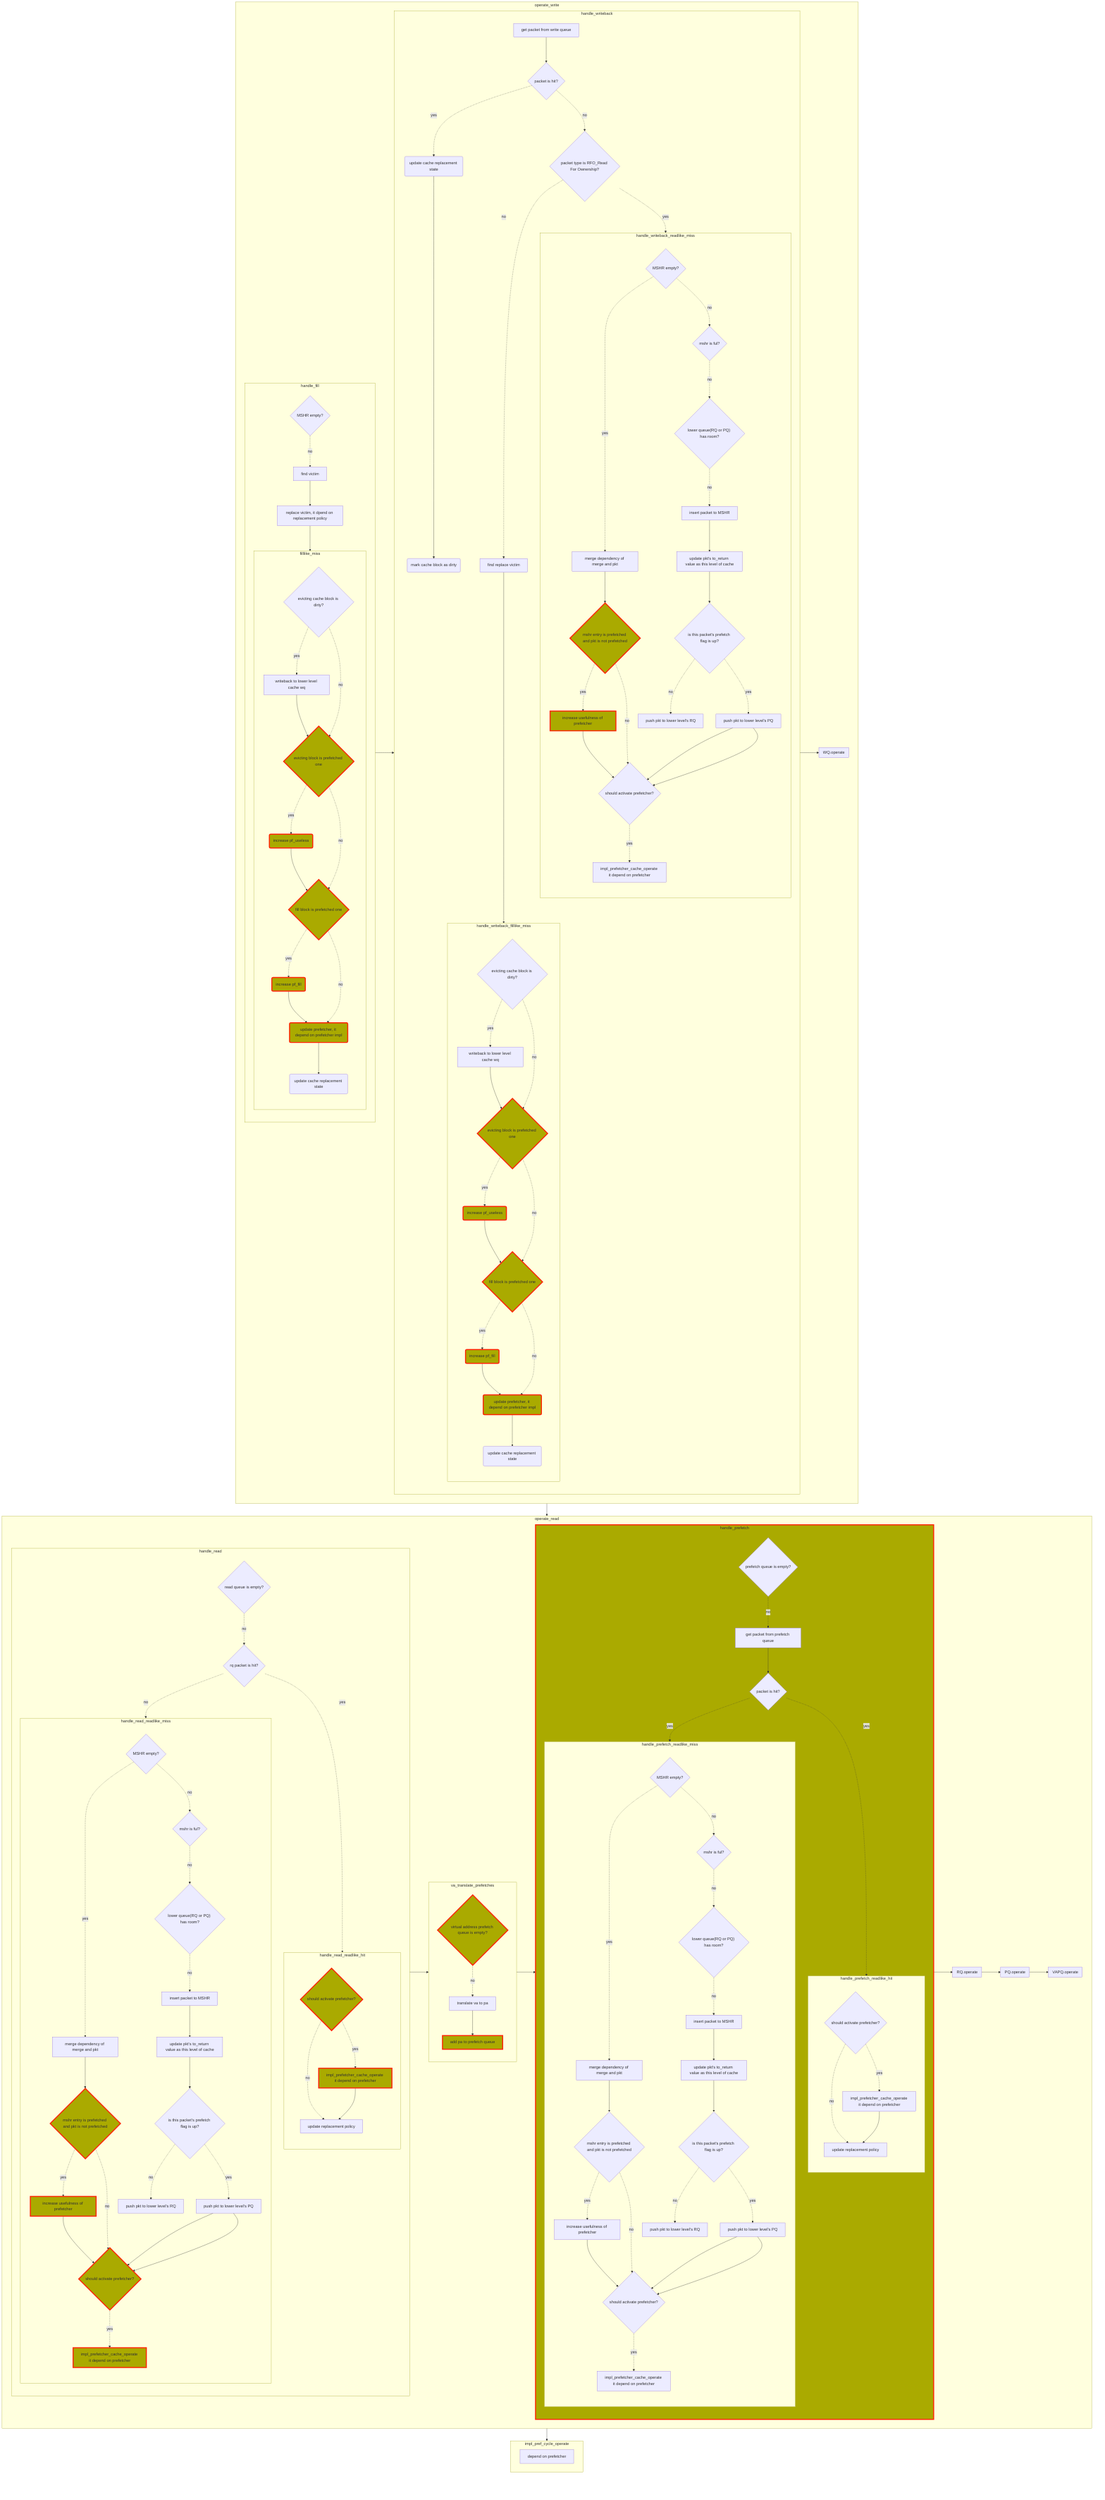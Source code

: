 graph TD
    classDef highlight fill:#ffcc00,stroke:#ff9900,stroke-width:2px;
    classDef prefetcher fill:#aaaa00,stroke:#ff2200,stroke-width:4px;
    
        subgraph operate_write
            subgraph handle_fill
                check_fill_mshr{MSHR empty?} -.->
                |no|handle_fill_find_victim[find victim] -->
                replace[replace victim, it dpend on replacement policy]
                subgraph filllike_miss
                    checK_dirty{evicting cache block is dirty?}  -.->
                    |yes|push_to_lower[writeback to lower level cache wq] -->
                    check_prefetched_block1{evicting block is prefetched one} -.->
                    |yes|increase_pf_useless(increase pf_useless)
                    check_prefetched_block2{fill block is prefetched one} -.->
                    |yes|increase_pf_fill(increase pf_fill) -->
                    update_prefetcher(update prefetcher, it depend on prefetcher impl) -->
                    filllike_miss_update_replacement(update cache replacement state)

                    checK_dirty -.-> |no|check_prefetched_block1
                    increase_pf_useless -->check_prefetched_block2
                    check_prefetched_block1 -.->|no|check_prefetched_block2
                    check_prefetched_block2 -.->|no|update_prefetcher
                end
                replace --> filllike_miss
            end
            subgraph handle_writeback
                get_pkt_from_wq[get packet from write queue] -->
                check_hit{packet is hit?} -.->
                |yes|handle_writeback_update_replacement(update cache replacement state) -->
                mark_dirty(mark cache block as dirty)

                check_pkt_type{packet type is RFO_Read For Ownership?}
                subgraph handle_writeback_readlike_miss
                    check_readlike_mshr{MSHR empty?} -.->
                    |yes|readlke_merge[merge dependency of merge and pkt]
                    check_prefetch_useful{mshr entry is prefetched and pkt is not prefetched} -.->
                    |yes|increase_pf_useful[increase usefulness of prefetcher]
                    check_mshr_full{mshr is ful?} -.->
                    |no|check_room_lower_queue{"lower queue(RQ or PQ) has room?"}-.->
                    |no|insert_pkt_to_mshr[insert packet to MSHR]
                    update_pkt_return[update pkt's to_return value as this level of cache]
                    check_read_or_pf{is this packet's prefetch flag is up?} -.->
                    |yes|push_to_lower_pq[push pkt to lower level's PQ]
                    push_to_lower_rq[push pkt to lower level's RQ]

                    handle_writeback_check_activate_prefetcher{should activate prefetcher?}-.->
                    |yes|handle_writeback_impl_pref_cache_operate[impl_prefetcher_cache_operate it depend on prefetcher]

                    check_readlike_mshr -.->|no|check_mshr_full
                    readlke_merge --> check_prefetch_useful
                    check_read_or_pf -.->|no|push_to_lower_rq
                    insert_pkt_to_mshr --> update_pkt_return
                    update_pkt_return --> check_read_or_pf
                    increase_pf_useful --> handle_writeback_check_activate_prefetcher
                    check_prefetch_useful -.->|no|handle_writeback_check_activate_prefetcher
                    push_to_lower_pq -->handle_writeback_check_activate_prefetcher
                    push_to_lower_pq -->handle_writeback_check_activate_prefetcher
                end
                handle_writeback_find_victim[find replace victim]
                subgraph handle_writeback_filllike_miss
                    handle_writeback_checK_dirty{evicting cache block is dirty?}  -.->
                    |yes|handle_writeback_push_to_lower[writeback to lower level cache wq] -->
                    handle_writeback_check_prefetched_block1{evicting block is prefetched one} -.->
                    |yes|handle_writeback_increase_pf_useless(increase pf_useless)
                    handle_writeback_check_prefetched_block2{fill block is prefetched one} -.->
                    |yes|handle_writeback_increase_pf_fill(increase pf_fill) -->
                    handle_writeback_update_prefetcher(update prefetcher, it depend on prefetcher impl) -->
                    handle_writeback_filllike_miss_update_replacement(update cache replacement state)

                    handle_writeback_checK_dirty -.-> |no|handle_writeback_check_prefetched_block1
                    handle_writeback_increase_pf_useless -->handle_writeback_check_prefetched_block2
                    handle_writeback_check_prefetched_block1 -.->|no|handle_writeback_check_prefetched_block2
                    handle_writeback_check_prefetched_block2 -.->|no|handle_writeback_update_prefetcher
                end

                check_hit -.->|no|check_pkt_type
                check_pkt_type -.->|no|handle_writeback_find_victim
                check_pkt_type -.->|yes|handle_writeback_readlike_miss
                handle_writeback_find_victim -->handle_writeback_filllike_miss

            end
            subgraph WQ.operate
            end

            handle_fill --> 
            handle_writeback -->
            WQ.operate
        end
        subgraph operate_read
            subgraph handle_read
                check_rq_empty{read queue is empty?} -.->
                |no|handle_read_check_hit{rq packet is hit?}
                subgraph handle_read_readlike_hit
                    handle_read_readlike_hit_check_activate_prefetcher{should activate prefetcher?}-.->
                    |yes|handle_read_readlike_hit_impl_pref_cache_operate[impl_prefetcher_cache_operate it depend on prefetcher]
                    handle_read_readlike_hit_replace[update replacement policy]
                    handle_read_readlike_hit_check_activate_prefetcher-.->|no|handle_read_readlike_hit_replace
                    handle_read_readlike_hit_impl_pref_cache_operate-->handle_read_readlike_hit_replace
                end
                subgraph handle_read_readlike_miss
                    handle_read_check_readlike_mshr{MSHR empty?} -.->
                    |yes|handle_read_readlke_merge[merge dependency of merge and pkt]
                    handle_read_check_prefetch_useful{mshr entry is prefetched and pkt is not prefetched} -.->
                    |yes|handle_read_increase_pf_useful[increase usefulness of prefetcher]
                    handle_read_check_mshr_full{mshr is ful?} -.->
                    |no|handle_read_check_room_lower_queue{"lower queue(RQ or PQ) has room?"}-.->
                    |no|handle_read_insert_pkt_to_mshr[insert packet to MSHR]
                    handle_read_update_pkt_return[update pkt's to_return value as this level of cache]
                    handle_read_check_read_or_pf{is this packet's prefetch flag is up?} -.->
                    |yes|handle_read_push_to_lower_pq[push pkt to lower level's PQ]
                    handle_read_push_to_lower_rq[push pkt to lower level's RQ]

                    handle_read_check_activate_prefetcher{should activate prefetcher?}-.->
                    |yes|handle_read_impl_pref_cache_operate[impl_prefetcher_cache_operate it depend on prefetcher]

                    handle_read_check_readlike_mshr -.->|no|handle_read_check_mshr_full
                    handle_read_readlke_merge --> handle_read_check_prefetch_useful
                    handle_read_check_read_or_pf -.->|no|handle_read_push_to_lower_rq
                    handle_read_insert_pkt_to_mshr --> handle_read_update_pkt_return
                    handle_read_update_pkt_return --> handle_read_check_read_or_pf
                    handle_read_increase_pf_useful --> handle_read_check_activate_prefetcher
                    handle_read_check_prefetch_useful -.->|no|handle_read_check_activate_prefetcher
                    handle_read_push_to_lower_pq -->handle_read_check_activate_prefetcher
                    handle_read_push_to_lower_pq -->handle_read_check_activate_prefetcher
                end
                handle_read_check_hit -.->|yes|handle_read_readlike_hit
                handle_read_check_hit -.->|no|handle_read_readlike_miss
            end
            subgraph va_translate_prefetches
                check_vapq_ready{virtual address prefetch queue is empty?}-.->
                |no|va_translate_prefetches_va_to_pa[translate va to pa] -->
                va_translate_prefetches_add_pq[add pa to prefetch queue]
            end
            subgraph handle_prefetch
                check_pq_ready{prefetch queue is empty?}-.->
                |no|get_pkt_from_pq[get packet from prefetch queue]-->
                check_handle_prefetch_hit{packet is hit?}
                subgraph handle_prefetch_readlike_hit
                    handle_prefetch_readlike_hit_check_activate_prefetcher{should activate prefetcher?}-.->
                    |yes|handle_prefetch_readlike_hit_impl_pref_cache_operate[impl_prefetcher_cache_operate it depend on prefetcher]
                    handle_prefetch_readlike_hit_replace[update replacement policy]
                    handle_prefetch_readlike_hit_check_activate_prefetcher-.->|no|handle_prefetch_readlike_hit_replace
                    handle_prefetch_readlike_hit_impl_pref_cache_operate-->handle_prefetch_readlike_hit_replace
                end
                subgraph handle_prefetch_readlike_miss
                    handle_prefetch_check_readlike_mshr{MSHR empty?} -.->
                    |yes|handle_prefetch_readlke_merge[merge dependency of merge and pkt]
                    handle_prefetch_check_prefetch_useful{mshr entry is prefetched and pkt is not prefetched} -.->
                    |yes|handle_prefetch_increase_pf_useful[increase usefulness of prefetcher]
                    handle_prefetch_check_mshr_full{mshr is ful?} -.->
                    |no|handle_prefetch_check_room_lower_queue{"lower queue(RQ or PQ) has room?"}-.->
                    |no|handle_prefetch_insert_pkt_to_mshr[insert packet to MSHR]
                    handle_prefetch_update_pkt_return[update pkt's to_return value as this level of cache]
                    handle_prefetch_check_read_or_pf{is this packet's prefetch flag is up?} -.->
                    |yes|handle_prefetch_push_to_lower_pq[push pkt to lower level's PQ]
                    handle_prefetch_push_to_lower_rq[push pkt to lower level's RQ]

                    handle_prefetch_check_activate_prefetcher{should activate prefetcher?}-.->
                    |yes|handle_prefetch_impl_pref_cache_operate[impl_prefetcher_cache_operate it depend on prefetcher]

                    handle_prefetch_check_readlike_mshr -.->|no|handle_prefetch_check_mshr_full
                    handle_prefetch_readlke_merge --> handle_prefetch_check_prefetch_useful
                    handle_prefetch_check_read_or_pf -.->|no|handle_prefetch_push_to_lower_rq
                    handle_prefetch_insert_pkt_to_mshr --> handle_prefetch_update_pkt_return
                    handle_prefetch_update_pkt_return --> handle_prefetch_check_read_or_pf
                    handle_prefetch_increase_pf_useful --> handle_prefetch_check_activate_prefetcher
                    handle_prefetch_check_prefetch_useful -.->|no|handle_prefetch_check_activate_prefetcher
                    handle_prefetch_push_to_lower_pq -->handle_prefetch_check_activate_prefetcher
                    handle_prefetch_push_to_lower_pq -->handle_prefetch_check_activate_prefetcher
                end
                check_handle_prefetch_hit -.->|yes|handle_prefetch_readlike_hit
                check_handle_prefetch_hit -.->|yes|handle_prefetch_readlike_miss
            end
            subgraph RQ.operate
            end
            subgraph PQ.operate
            end
            subgraph VAPQ.operate
            end

            handle_read -->
            va_translate_prefetches -->
            handle_prefetch -->
            RQ.operate -->
            PQ.operate -->
            VAPQ.operate
        end
        subgraph impl_pref_cycle_operate
            prefetch_type[depend on prefetcher]
        end

        operate_write -->
        operate_read -->
        impl_pref_cycle_operate
        class handle_prefetch,handle_read_readlike_hit_check_activate_prefetcher,handle_read_readlike_hit_impl_pref_cache_operate,check_vapq_ready,va_translate_prefetches_add_pq,handle_read_increase_pf_useful,handle_read_check_prefetch_useful,handle_read_check_activate_prefetcher,handle_read_impl_pref_cache_operate,impl_pref_cache_operate,handle_writeback_check_prefetched_block1,handle_writeback_increase_pf_useless,handle_writeback_check_prefetched_block2,handle_writeback_increase_pf_fill,handle_writeback_update_prefetcher,check_activate_prefetcher,increase_pf_useful,check_prefetch_useful,check_prefetched_block1,increase_pf_useless,check_prefetched_block2,increase_pf_fill,update_prefetcher prefetcher